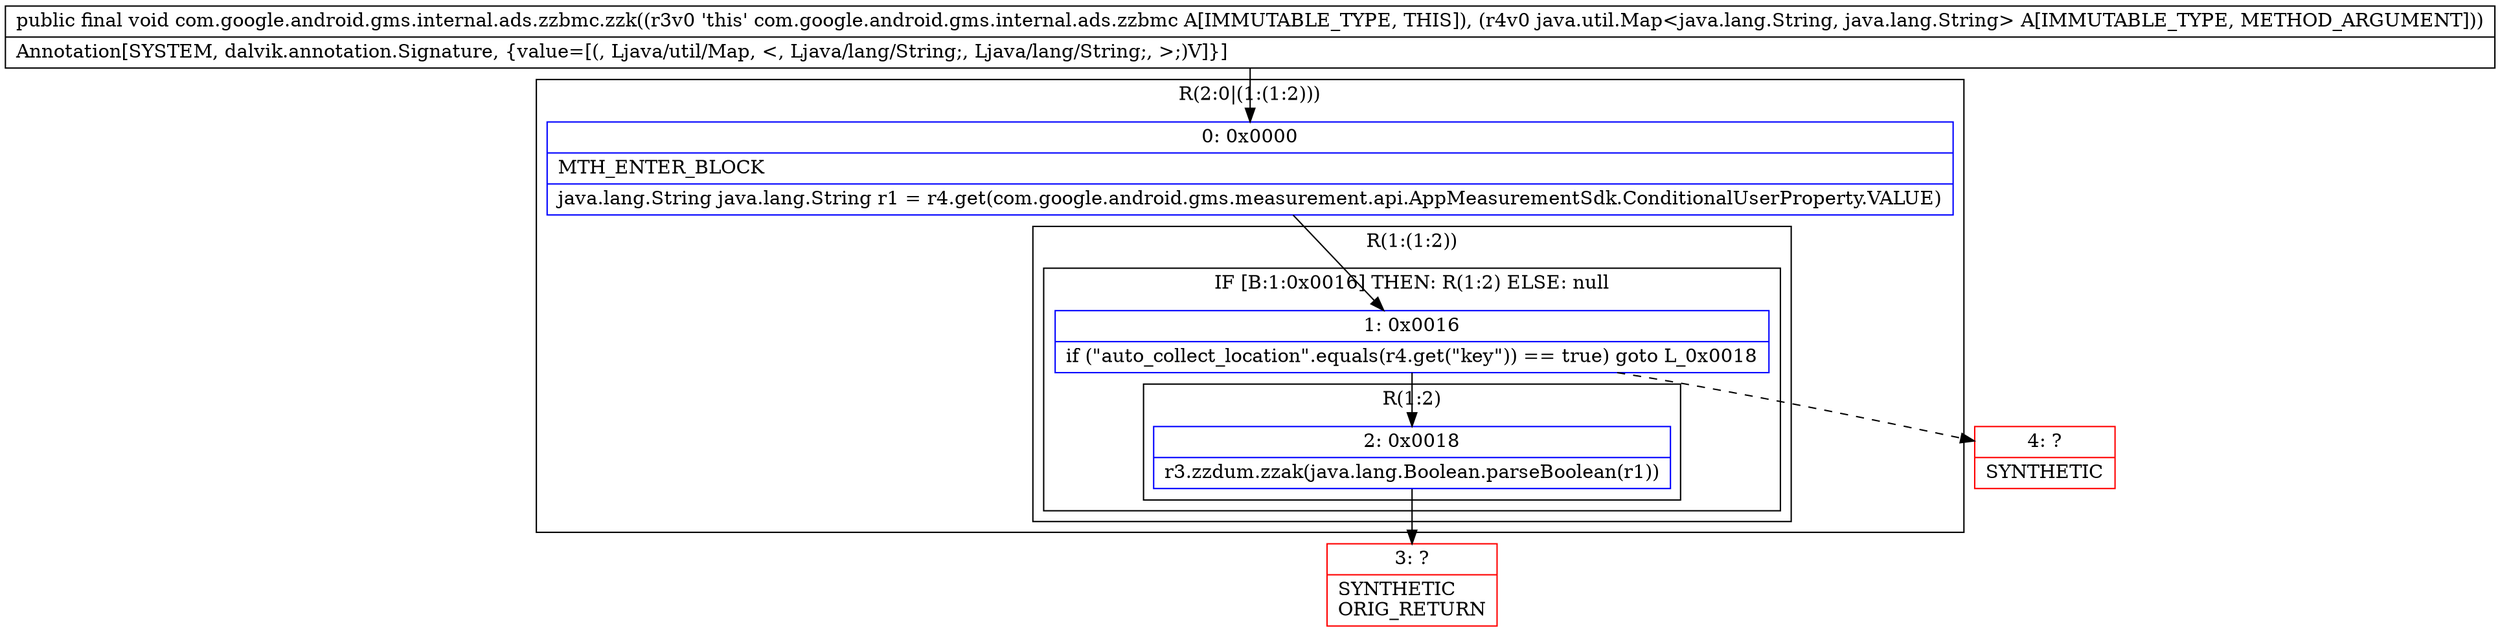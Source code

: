 digraph "CFG forcom.google.android.gms.internal.ads.zzbmc.zzk(Ljava\/util\/Map;)V" {
subgraph cluster_Region_143349891 {
label = "R(2:0|(1:(1:2)))";
node [shape=record,color=blue];
Node_0 [shape=record,label="{0\:\ 0x0000|MTH_ENTER_BLOCK\l|java.lang.String java.lang.String r1 = r4.get(com.google.android.gms.measurement.api.AppMeasurementSdk.ConditionalUserProperty.VALUE)\l}"];
subgraph cluster_Region_924398940 {
label = "R(1:(1:2))";
node [shape=record,color=blue];
subgraph cluster_IfRegion_1703165052 {
label = "IF [B:1:0x0016] THEN: R(1:2) ELSE: null";
node [shape=record,color=blue];
Node_1 [shape=record,label="{1\:\ 0x0016|if (\"auto_collect_location\".equals(r4.get(\"key\")) == true) goto L_0x0018\l}"];
subgraph cluster_Region_1318889523 {
label = "R(1:2)";
node [shape=record,color=blue];
Node_2 [shape=record,label="{2\:\ 0x0018|r3.zzdum.zzak(java.lang.Boolean.parseBoolean(r1))\l}"];
}
}
}
}
Node_3 [shape=record,color=red,label="{3\:\ ?|SYNTHETIC\lORIG_RETURN\l}"];
Node_4 [shape=record,color=red,label="{4\:\ ?|SYNTHETIC\l}"];
MethodNode[shape=record,label="{public final void com.google.android.gms.internal.ads.zzbmc.zzk((r3v0 'this' com.google.android.gms.internal.ads.zzbmc A[IMMUTABLE_TYPE, THIS]), (r4v0 java.util.Map\<java.lang.String, java.lang.String\> A[IMMUTABLE_TYPE, METHOD_ARGUMENT]))  | Annotation[SYSTEM, dalvik.annotation.Signature, \{value=[(, Ljava\/util\/Map, \<, Ljava\/lang\/String;, Ljava\/lang\/String;, \>;)V]\}]\l}"];
MethodNode -> Node_0;
Node_0 -> Node_1;
Node_1 -> Node_2;
Node_1 -> Node_4[style=dashed];
Node_2 -> Node_3;
}

